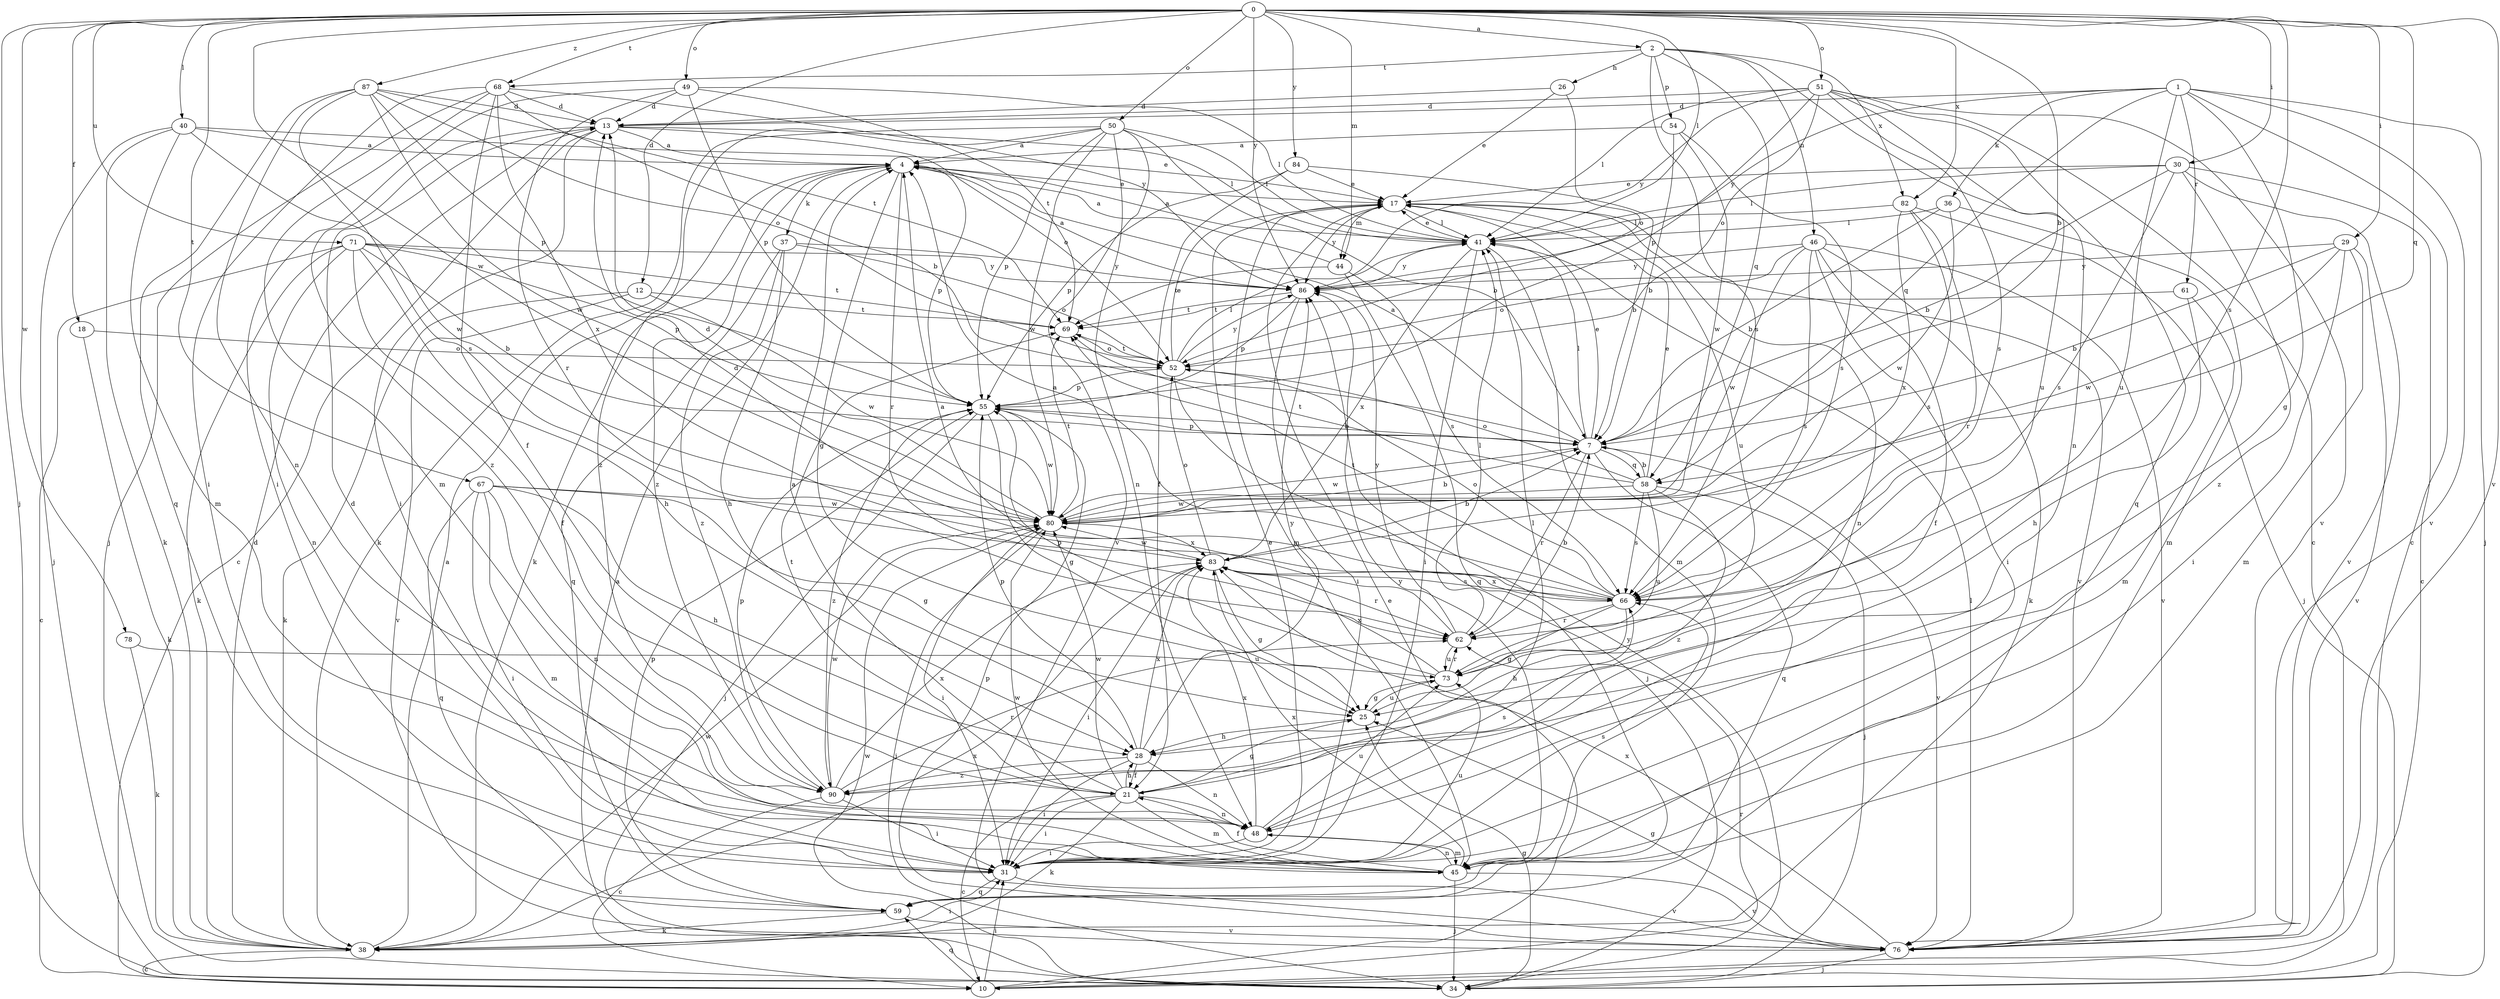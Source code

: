 strict digraph  {
0;
1;
2;
4;
7;
10;
12;
13;
17;
18;
21;
25;
26;
28;
29;
30;
31;
34;
36;
37;
38;
40;
41;
44;
45;
46;
48;
49;
50;
51;
52;
54;
55;
58;
59;
61;
62;
66;
67;
68;
69;
71;
73;
76;
78;
80;
82;
83;
84;
86;
87;
90;
0 -> 2  [label=a];
0 -> 7  [label=b];
0 -> 12  [label=d];
0 -> 18  [label=f];
0 -> 29  [label=i];
0 -> 30  [label=i];
0 -> 34  [label=j];
0 -> 40  [label=l];
0 -> 41  [label=l];
0 -> 44  [label=m];
0 -> 49  [label=o];
0 -> 50  [label=o];
0 -> 51  [label=o];
0 -> 58  [label=q];
0 -> 66  [label=s];
0 -> 67  [label=t];
0 -> 68  [label=t];
0 -> 71  [label=u];
0 -> 76  [label=v];
0 -> 78  [label=w];
0 -> 80  [label=w];
0 -> 82  [label=x];
0 -> 84  [label=y];
0 -> 86  [label=y];
0 -> 87  [label=z];
1 -> 10  [label=c];
1 -> 13  [label=d];
1 -> 25  [label=g];
1 -> 34  [label=j];
1 -> 36  [label=k];
1 -> 58  [label=q];
1 -> 61  [label=r];
1 -> 73  [label=u];
1 -> 76  [label=v];
1 -> 86  [label=y];
2 -> 26  [label=h];
2 -> 46  [label=n];
2 -> 48  [label=n];
2 -> 54  [label=p];
2 -> 58  [label=q];
2 -> 66  [label=s];
2 -> 68  [label=t];
2 -> 82  [label=x];
4 -> 17  [label=e];
4 -> 25  [label=g];
4 -> 37  [label=k];
4 -> 38  [label=k];
4 -> 55  [label=p];
4 -> 62  [label=r];
4 -> 90  [label=z];
7 -> 4  [label=a];
7 -> 17  [label=e];
7 -> 41  [label=l];
7 -> 55  [label=p];
7 -> 58  [label=q];
7 -> 59  [label=q];
7 -> 62  [label=r];
7 -> 76  [label=v];
7 -> 80  [label=w];
10 -> 17  [label=e];
10 -> 31  [label=i];
10 -> 59  [label=q];
10 -> 62  [label=r];
12 -> 38  [label=k];
12 -> 69  [label=t];
12 -> 76  [label=v];
12 -> 80  [label=w];
13 -> 4  [label=a];
13 -> 10  [label=c];
13 -> 31  [label=i];
13 -> 41  [label=l];
13 -> 52  [label=o];
13 -> 90  [label=z];
17 -> 41  [label=l];
17 -> 44  [label=m];
17 -> 45  [label=m];
17 -> 48  [label=n];
17 -> 73  [label=u];
17 -> 76  [label=v];
17 -> 86  [label=y];
18 -> 38  [label=k];
18 -> 52  [label=o];
21 -> 4  [label=a];
21 -> 10  [label=c];
21 -> 25  [label=g];
21 -> 28  [label=h];
21 -> 31  [label=i];
21 -> 38  [label=k];
21 -> 41  [label=l];
21 -> 45  [label=m];
21 -> 48  [label=n];
21 -> 69  [label=t];
21 -> 80  [label=w];
25 -> 28  [label=h];
25 -> 73  [label=u];
26 -> 13  [label=d];
26 -> 17  [label=e];
26 -> 52  [label=o];
28 -> 21  [label=f];
28 -> 31  [label=i];
28 -> 48  [label=n];
28 -> 55  [label=p];
28 -> 83  [label=x];
28 -> 86  [label=y];
28 -> 90  [label=z];
29 -> 7  [label=b];
29 -> 31  [label=i];
29 -> 45  [label=m];
29 -> 76  [label=v];
29 -> 80  [label=w];
29 -> 86  [label=y];
30 -> 7  [label=b];
30 -> 10  [label=c];
30 -> 17  [label=e];
30 -> 41  [label=l];
30 -> 66  [label=s];
30 -> 76  [label=v];
30 -> 90  [label=z];
31 -> 13  [label=d];
31 -> 17  [label=e];
31 -> 59  [label=q];
31 -> 66  [label=s];
31 -> 73  [label=u];
31 -> 76  [label=v];
34 -> 4  [label=a];
34 -> 25  [label=g];
34 -> 80  [label=w];
34 -> 86  [label=y];
36 -> 7  [label=b];
36 -> 41  [label=l];
36 -> 45  [label=m];
36 -> 80  [label=w];
37 -> 28  [label=h];
37 -> 52  [label=o];
37 -> 59  [label=q];
37 -> 86  [label=y];
37 -> 90  [label=z];
38 -> 4  [label=a];
38 -> 10  [label=c];
38 -> 13  [label=d];
38 -> 31  [label=i];
38 -> 80  [label=w];
38 -> 83  [label=x];
40 -> 4  [label=a];
40 -> 17  [label=e];
40 -> 34  [label=j];
40 -> 38  [label=k];
40 -> 45  [label=m];
40 -> 80  [label=w];
41 -> 4  [label=a];
41 -> 17  [label=e];
41 -> 31  [label=i];
41 -> 45  [label=m];
41 -> 83  [label=x];
41 -> 86  [label=y];
44 -> 4  [label=a];
44 -> 59  [label=q];
44 -> 66  [label=s];
44 -> 69  [label=t];
45 -> 21  [label=f];
45 -> 34  [label=j];
45 -> 48  [label=n];
45 -> 76  [label=v];
45 -> 80  [label=w];
45 -> 83  [label=x];
45 -> 86  [label=y];
46 -> 21  [label=f];
46 -> 31  [label=i];
46 -> 38  [label=k];
46 -> 52  [label=o];
46 -> 66  [label=s];
46 -> 76  [label=v];
46 -> 80  [label=w];
46 -> 86  [label=y];
48 -> 31  [label=i];
48 -> 45  [label=m];
48 -> 66  [label=s];
48 -> 73  [label=u];
48 -> 83  [label=x];
49 -> 13  [label=d];
49 -> 31  [label=i];
49 -> 41  [label=l];
49 -> 55  [label=p];
49 -> 62  [label=r];
49 -> 69  [label=t];
50 -> 4  [label=a];
50 -> 7  [label=b];
50 -> 38  [label=k];
50 -> 41  [label=l];
50 -> 48  [label=n];
50 -> 55  [label=p];
50 -> 76  [label=v];
50 -> 80  [label=w];
50 -> 90  [label=z];
51 -> 10  [label=c];
51 -> 13  [label=d];
51 -> 41  [label=l];
51 -> 52  [label=o];
51 -> 55  [label=p];
51 -> 59  [label=q];
51 -> 66  [label=s];
51 -> 73  [label=u];
51 -> 76  [label=v];
51 -> 86  [label=y];
52 -> 17  [label=e];
52 -> 34  [label=j];
52 -> 41  [label=l];
52 -> 55  [label=p];
52 -> 69  [label=t];
52 -> 86  [label=y];
54 -> 4  [label=a];
54 -> 7  [label=b];
54 -> 66  [label=s];
54 -> 80  [label=w];
55 -> 7  [label=b];
55 -> 25  [label=g];
55 -> 34  [label=j];
55 -> 80  [label=w];
55 -> 90  [label=z];
58 -> 7  [label=b];
58 -> 17  [label=e];
58 -> 34  [label=j];
58 -> 52  [label=o];
58 -> 66  [label=s];
58 -> 69  [label=t];
58 -> 73  [label=u];
58 -> 80  [label=w];
58 -> 90  [label=z];
59 -> 38  [label=k];
59 -> 55  [label=p];
59 -> 76  [label=v];
61 -> 28  [label=h];
61 -> 45  [label=m];
61 -> 69  [label=t];
62 -> 4  [label=a];
62 -> 7  [label=b];
62 -> 41  [label=l];
62 -> 73  [label=u];
62 -> 86  [label=y];
66 -> 4  [label=a];
66 -> 13  [label=d];
66 -> 25  [label=g];
66 -> 28  [label=h];
66 -> 52  [label=o];
66 -> 62  [label=r];
66 -> 69  [label=t];
66 -> 83  [label=x];
67 -> 25  [label=g];
67 -> 28  [label=h];
67 -> 31  [label=i];
67 -> 45  [label=m];
67 -> 48  [label=n];
67 -> 59  [label=q];
67 -> 80  [label=w];
68 -> 7  [label=b];
68 -> 13  [label=d];
68 -> 21  [label=f];
68 -> 31  [label=i];
68 -> 34  [label=j];
68 -> 45  [label=m];
68 -> 83  [label=x];
68 -> 86  [label=y];
69 -> 52  [label=o];
71 -> 7  [label=b];
71 -> 10  [label=c];
71 -> 21  [label=f];
71 -> 28  [label=h];
71 -> 38  [label=k];
71 -> 48  [label=n];
71 -> 55  [label=p];
71 -> 69  [label=t];
71 -> 86  [label=y];
73 -> 25  [label=g];
73 -> 55  [label=p];
73 -> 62  [label=r];
73 -> 83  [label=x];
76 -> 25  [label=g];
76 -> 34  [label=j];
76 -> 41  [label=l];
76 -> 55  [label=p];
76 -> 83  [label=x];
78 -> 38  [label=k];
78 -> 73  [label=u];
80 -> 7  [label=b];
80 -> 13  [label=d];
80 -> 31  [label=i];
80 -> 34  [label=j];
80 -> 69  [label=t];
80 -> 83  [label=x];
82 -> 34  [label=j];
82 -> 41  [label=l];
82 -> 62  [label=r];
82 -> 66  [label=s];
82 -> 83  [label=x];
83 -> 7  [label=b];
83 -> 25  [label=g];
83 -> 31  [label=i];
83 -> 52  [label=o];
83 -> 62  [label=r];
83 -> 66  [label=s];
83 -> 80  [label=w];
84 -> 7  [label=b];
84 -> 17  [label=e];
84 -> 21  [label=f];
84 -> 55  [label=p];
86 -> 4  [label=a];
86 -> 31  [label=i];
86 -> 55  [label=p];
86 -> 69  [label=t];
87 -> 13  [label=d];
87 -> 48  [label=n];
87 -> 52  [label=o];
87 -> 55  [label=p];
87 -> 59  [label=q];
87 -> 66  [label=s];
87 -> 69  [label=t];
87 -> 80  [label=w];
90 -> 10  [label=c];
90 -> 31  [label=i];
90 -> 55  [label=p];
90 -> 62  [label=r];
90 -> 80  [label=w];
90 -> 83  [label=x];
}
